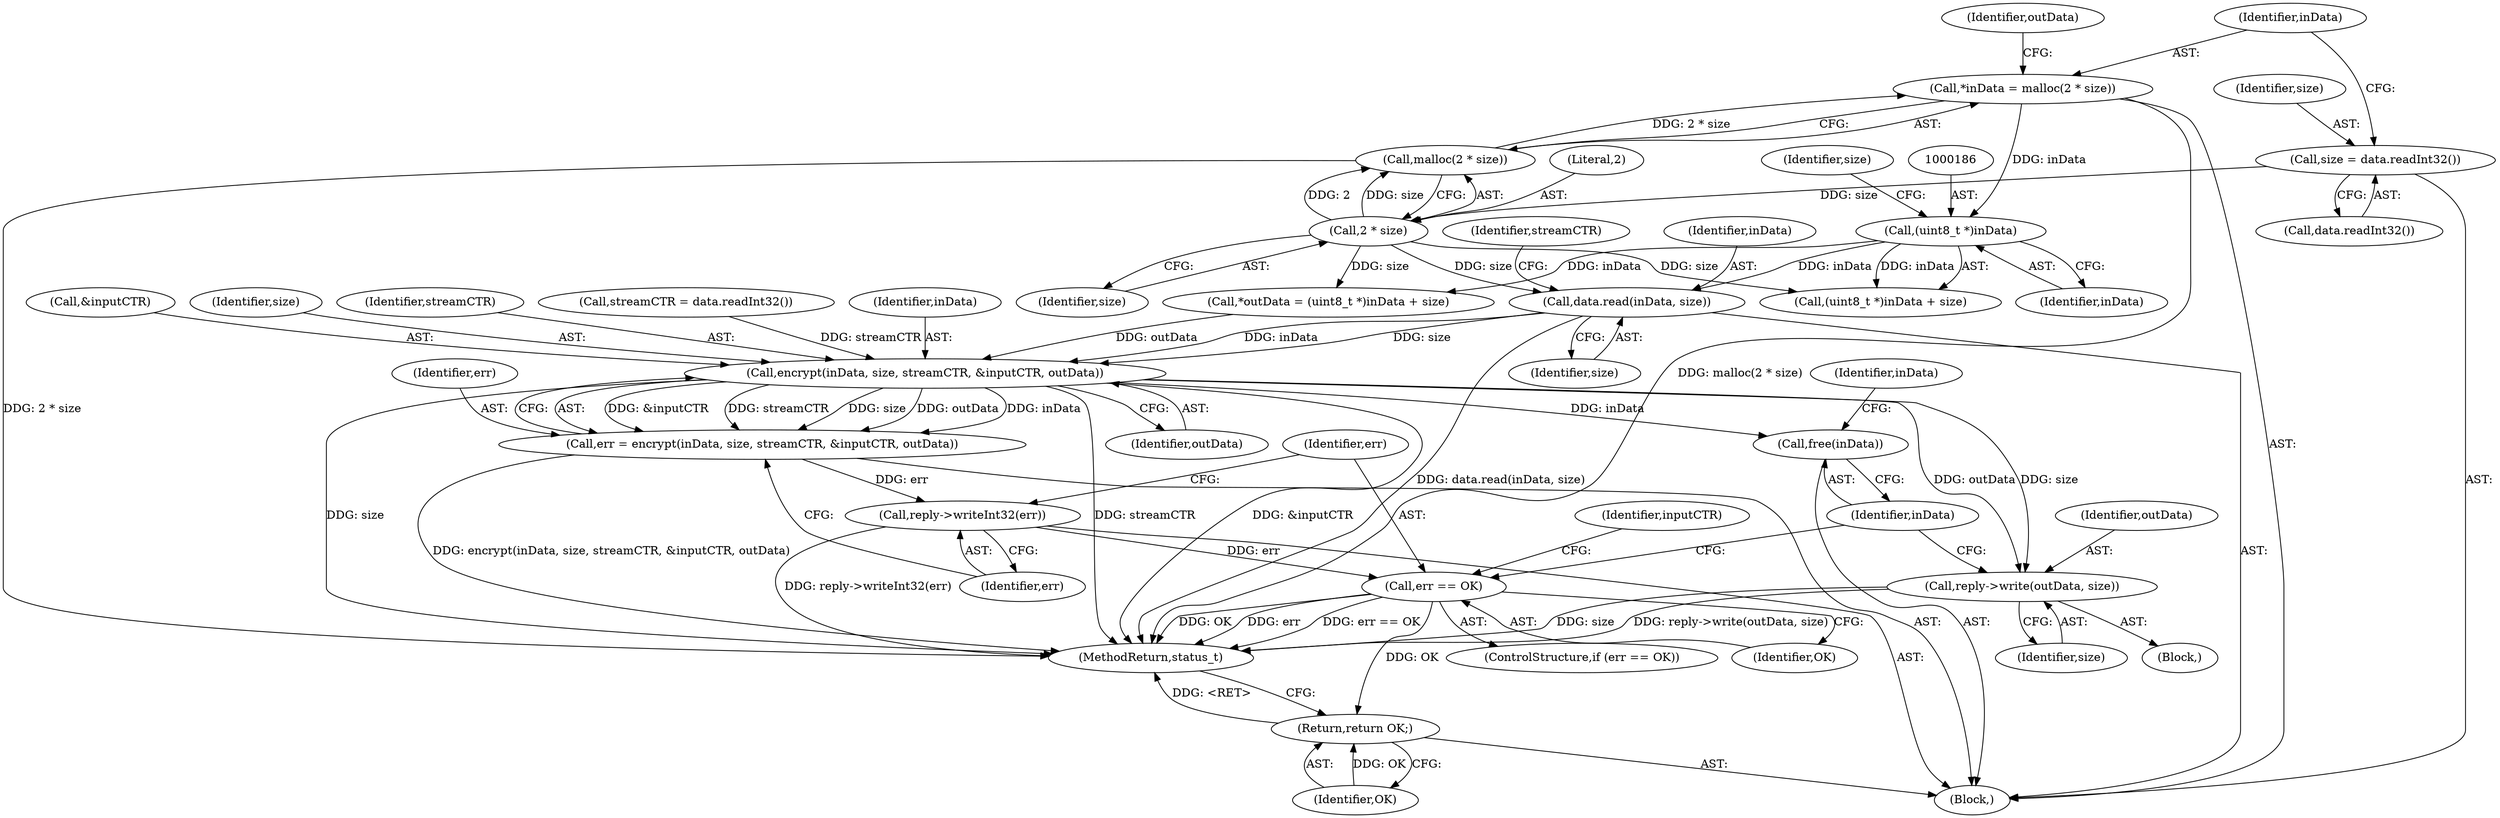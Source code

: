 digraph "0_Android_c82e31a7039a03dca7b37c65b7890ba5c1e18ced@API" {
"1000189" [label="(Call,data.read(inData, size))"];
"1000185" [label="(Call,(uint8_t *)inData)"];
"1000175" [label="(Call,*inData = malloc(2 * size))"];
"1000177" [label="(Call,malloc(2 * size))"];
"1000178" [label="(Call,2 * size)"];
"1000171" [label="(Call,size = data.readInt32())"];
"1000200" [label="(Call,encrypt(inData, size, streamCTR, &inputCTR, outData))"];
"1000198" [label="(Call,err = encrypt(inData, size, streamCTR, &inputCTR, outData))"];
"1000207" [label="(Call,reply->writeInt32(err))"];
"1000210" [label="(Call,err == OK)"];
"1000226" [label="(Return,return OK;)"];
"1000216" [label="(Call,reply->write(outData, size))"];
"1000219" [label="(Call,free(inData))"];
"1000208" [label="(Identifier,err)"];
"1000210" [label="(Call,err == OK)"];
"1000200" [label="(Call,encrypt(inData, size, streamCTR, &inputCTR, outData))"];
"1000201" [label="(Identifier,inData)"];
"1000185" [label="(Call,(uint8_t *)inData)"];
"1000179" [label="(Literal,2)"];
"1000178" [label="(Call,2 * size)"];
"1000184" [label="(Call,(uint8_t *)inData + size)"];
"1000171" [label="(Call,size = data.readInt32())"];
"1000218" [label="(Identifier,size)"];
"1000222" [label="(Identifier,inData)"];
"1000191" [label="(Identifier,size)"];
"1000213" [label="(Block,)"];
"1000227" [label="(Identifier,OK)"];
"1000188" [label="(Identifier,size)"];
"1000183" [label="(Identifier,outData)"];
"1000206" [label="(Identifier,outData)"];
"1000207" [label="(Call,reply->writeInt32(err))"];
"1000180" [label="(Identifier,size)"];
"1000190" [label="(Identifier,inData)"];
"1000187" [label="(Identifier,inData)"];
"1000169" [label="(Block,)"];
"1000204" [label="(Call,&inputCTR)"];
"1000216" [label="(Call,reply->write(outData, size))"];
"1000199" [label="(Identifier,err)"];
"1000202" [label="(Identifier,size)"];
"1000219" [label="(Call,free(inData))"];
"1000176" [label="(Identifier,inData)"];
"1000172" [label="(Identifier,size)"];
"1000357" [label="(MethodReturn,status_t)"];
"1000203" [label="(Identifier,streamCTR)"];
"1000209" [label="(ControlStructure,if (err == OK))"];
"1000226" [label="(Return,return OK;)"];
"1000193" [label="(Call,streamCTR = data.readInt32())"];
"1000211" [label="(Identifier,err)"];
"1000215" [label="(Identifier,inputCTR)"];
"1000220" [label="(Identifier,inData)"];
"1000212" [label="(Identifier,OK)"];
"1000173" [label="(Call,data.readInt32())"];
"1000177" [label="(Call,malloc(2 * size))"];
"1000175" [label="(Call,*inData = malloc(2 * size))"];
"1000189" [label="(Call,data.read(inData, size))"];
"1000194" [label="(Identifier,streamCTR)"];
"1000198" [label="(Call,err = encrypt(inData, size, streamCTR, &inputCTR, outData))"];
"1000217" [label="(Identifier,outData)"];
"1000182" [label="(Call,*outData = (uint8_t *)inData + size)"];
"1000189" -> "1000169"  [label="AST: "];
"1000189" -> "1000191"  [label="CFG: "];
"1000190" -> "1000189"  [label="AST: "];
"1000191" -> "1000189"  [label="AST: "];
"1000194" -> "1000189"  [label="CFG: "];
"1000189" -> "1000357"  [label="DDG: data.read(inData, size)"];
"1000185" -> "1000189"  [label="DDG: inData"];
"1000178" -> "1000189"  [label="DDG: size"];
"1000189" -> "1000200"  [label="DDG: inData"];
"1000189" -> "1000200"  [label="DDG: size"];
"1000185" -> "1000184"  [label="AST: "];
"1000185" -> "1000187"  [label="CFG: "];
"1000186" -> "1000185"  [label="AST: "];
"1000187" -> "1000185"  [label="AST: "];
"1000188" -> "1000185"  [label="CFG: "];
"1000185" -> "1000182"  [label="DDG: inData"];
"1000185" -> "1000184"  [label="DDG: inData"];
"1000175" -> "1000185"  [label="DDG: inData"];
"1000175" -> "1000169"  [label="AST: "];
"1000175" -> "1000177"  [label="CFG: "];
"1000176" -> "1000175"  [label="AST: "];
"1000177" -> "1000175"  [label="AST: "];
"1000183" -> "1000175"  [label="CFG: "];
"1000175" -> "1000357"  [label="DDG: malloc(2 * size)"];
"1000177" -> "1000175"  [label="DDG: 2 * size"];
"1000177" -> "1000178"  [label="CFG: "];
"1000178" -> "1000177"  [label="AST: "];
"1000177" -> "1000357"  [label="DDG: 2 * size"];
"1000178" -> "1000177"  [label="DDG: 2"];
"1000178" -> "1000177"  [label="DDG: size"];
"1000178" -> "1000180"  [label="CFG: "];
"1000179" -> "1000178"  [label="AST: "];
"1000180" -> "1000178"  [label="AST: "];
"1000171" -> "1000178"  [label="DDG: size"];
"1000178" -> "1000182"  [label="DDG: size"];
"1000178" -> "1000184"  [label="DDG: size"];
"1000171" -> "1000169"  [label="AST: "];
"1000171" -> "1000173"  [label="CFG: "];
"1000172" -> "1000171"  [label="AST: "];
"1000173" -> "1000171"  [label="AST: "];
"1000176" -> "1000171"  [label="CFG: "];
"1000200" -> "1000198"  [label="AST: "];
"1000200" -> "1000206"  [label="CFG: "];
"1000201" -> "1000200"  [label="AST: "];
"1000202" -> "1000200"  [label="AST: "];
"1000203" -> "1000200"  [label="AST: "];
"1000204" -> "1000200"  [label="AST: "];
"1000206" -> "1000200"  [label="AST: "];
"1000198" -> "1000200"  [label="CFG: "];
"1000200" -> "1000357"  [label="DDG: streamCTR"];
"1000200" -> "1000357"  [label="DDG: &inputCTR"];
"1000200" -> "1000357"  [label="DDG: size"];
"1000200" -> "1000198"  [label="DDG: &inputCTR"];
"1000200" -> "1000198"  [label="DDG: streamCTR"];
"1000200" -> "1000198"  [label="DDG: size"];
"1000200" -> "1000198"  [label="DDG: outData"];
"1000200" -> "1000198"  [label="DDG: inData"];
"1000193" -> "1000200"  [label="DDG: streamCTR"];
"1000182" -> "1000200"  [label="DDG: outData"];
"1000200" -> "1000216"  [label="DDG: outData"];
"1000200" -> "1000216"  [label="DDG: size"];
"1000200" -> "1000219"  [label="DDG: inData"];
"1000198" -> "1000169"  [label="AST: "];
"1000199" -> "1000198"  [label="AST: "];
"1000208" -> "1000198"  [label="CFG: "];
"1000198" -> "1000357"  [label="DDG: encrypt(inData, size, streamCTR, &inputCTR, outData)"];
"1000198" -> "1000207"  [label="DDG: err"];
"1000207" -> "1000169"  [label="AST: "];
"1000207" -> "1000208"  [label="CFG: "];
"1000208" -> "1000207"  [label="AST: "];
"1000211" -> "1000207"  [label="CFG: "];
"1000207" -> "1000357"  [label="DDG: reply->writeInt32(err)"];
"1000207" -> "1000210"  [label="DDG: err"];
"1000210" -> "1000209"  [label="AST: "];
"1000210" -> "1000212"  [label="CFG: "];
"1000211" -> "1000210"  [label="AST: "];
"1000212" -> "1000210"  [label="AST: "];
"1000215" -> "1000210"  [label="CFG: "];
"1000220" -> "1000210"  [label="CFG: "];
"1000210" -> "1000357"  [label="DDG: err == OK"];
"1000210" -> "1000357"  [label="DDG: OK"];
"1000210" -> "1000357"  [label="DDG: err"];
"1000210" -> "1000226"  [label="DDG: OK"];
"1000226" -> "1000169"  [label="AST: "];
"1000226" -> "1000227"  [label="CFG: "];
"1000227" -> "1000226"  [label="AST: "];
"1000357" -> "1000226"  [label="CFG: "];
"1000226" -> "1000357"  [label="DDG: <RET>"];
"1000227" -> "1000226"  [label="DDG: OK"];
"1000216" -> "1000213"  [label="AST: "];
"1000216" -> "1000218"  [label="CFG: "];
"1000217" -> "1000216"  [label="AST: "];
"1000218" -> "1000216"  [label="AST: "];
"1000220" -> "1000216"  [label="CFG: "];
"1000216" -> "1000357"  [label="DDG: reply->write(outData, size)"];
"1000216" -> "1000357"  [label="DDG: size"];
"1000219" -> "1000169"  [label="AST: "];
"1000219" -> "1000220"  [label="CFG: "];
"1000220" -> "1000219"  [label="AST: "];
"1000222" -> "1000219"  [label="CFG: "];
}
